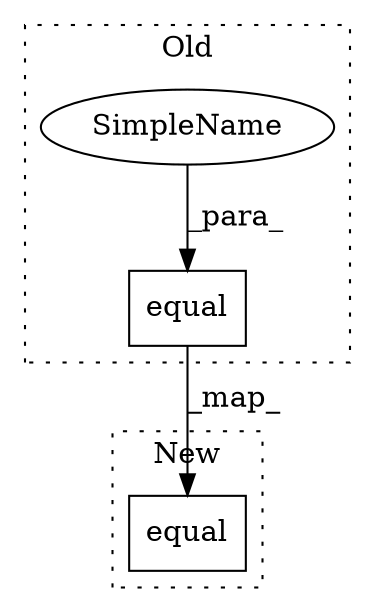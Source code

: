 digraph G {
subgraph cluster0 {
1 [label="equal" a="32" s="9119,9152" l="6,1" shape="box"];
3 [label="SimpleName" a="42" s="9132" l="20" shape="ellipse"];
label = "Old";
style="dotted";
}
subgraph cluster1 {
2 [label="equal" a="32" s="9533,9554" l="6,1" shape="box"];
label = "New";
style="dotted";
}
1 -> 2 [label="_map_"];
3 -> 1 [label="_para_"];
}